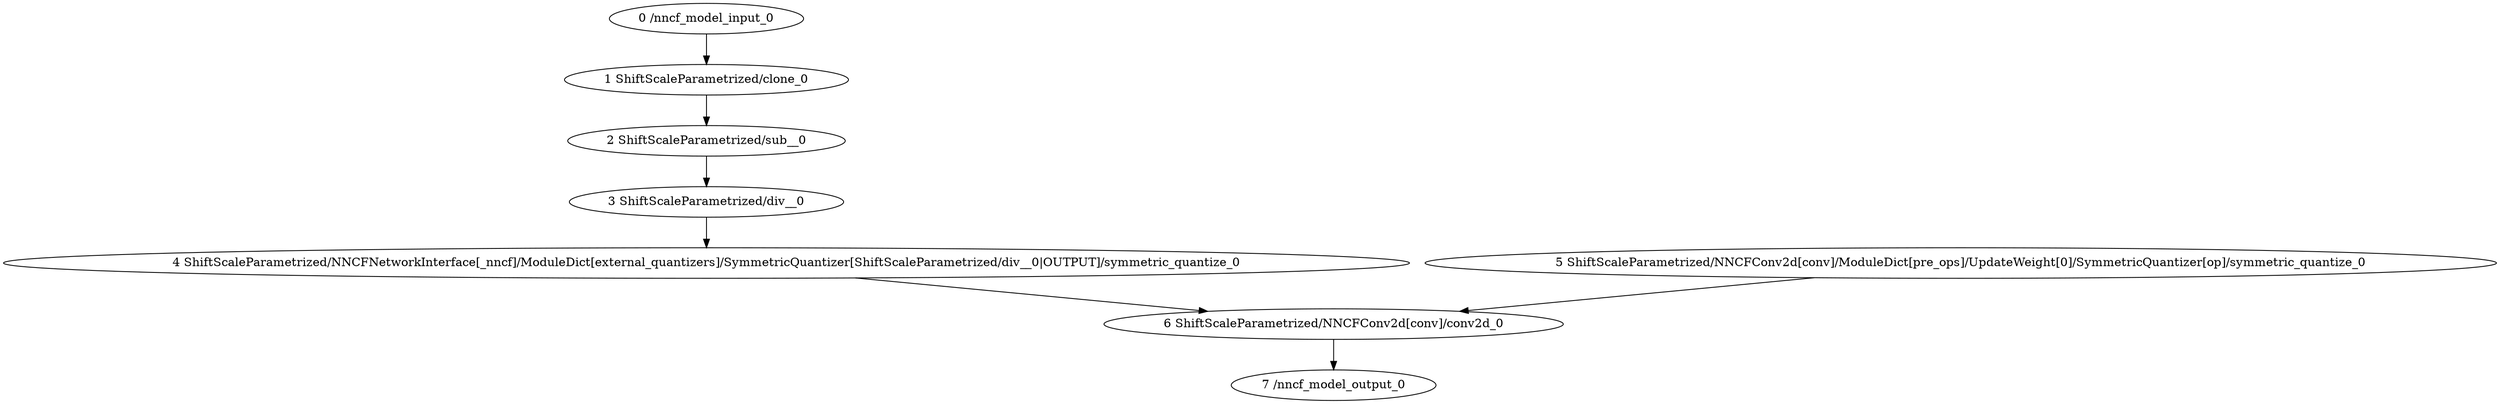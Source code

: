 strict digraph  {
"0 /nncf_model_input_0" [id=0, type=nncf_model_input];
"1 ShiftScaleParametrized/clone_0" [id=1, type=clone];
"2 ShiftScaleParametrized/sub__0" [id=2, type=sub_];
"3 ShiftScaleParametrized/div__0" [id=3, type=div_];
"4 ShiftScaleParametrized/NNCFNetworkInterface[_nncf]/ModuleDict[external_quantizers]/SymmetricQuantizer[ShiftScaleParametrized/div__0|OUTPUT]/symmetric_quantize_0" [id=4, type=symmetric_quantize];
"5 ShiftScaleParametrized/NNCFConv2d[conv]/ModuleDict[pre_ops]/UpdateWeight[0]/SymmetricQuantizer[op]/symmetric_quantize_0" [id=5, type=symmetric_quantize];
"6 ShiftScaleParametrized/NNCFConv2d[conv]/conv2d_0" [id=6, type=conv2d];
"7 /nncf_model_output_0" [id=7, type=nncf_model_output];
"0 /nncf_model_input_0" -> "1 ShiftScaleParametrized/clone_0";
"1 ShiftScaleParametrized/clone_0" -> "2 ShiftScaleParametrized/sub__0";
"2 ShiftScaleParametrized/sub__0" -> "3 ShiftScaleParametrized/div__0";
"3 ShiftScaleParametrized/div__0" -> "4 ShiftScaleParametrized/NNCFNetworkInterface[_nncf]/ModuleDict[external_quantizers]/SymmetricQuantizer[ShiftScaleParametrized/div__0|OUTPUT]/symmetric_quantize_0";
"4 ShiftScaleParametrized/NNCFNetworkInterface[_nncf]/ModuleDict[external_quantizers]/SymmetricQuantizer[ShiftScaleParametrized/div__0|OUTPUT]/symmetric_quantize_0" -> "6 ShiftScaleParametrized/NNCFConv2d[conv]/conv2d_0";
"5 ShiftScaleParametrized/NNCFConv2d[conv]/ModuleDict[pre_ops]/UpdateWeight[0]/SymmetricQuantizer[op]/symmetric_quantize_0" -> "6 ShiftScaleParametrized/NNCFConv2d[conv]/conv2d_0";
"6 ShiftScaleParametrized/NNCFConv2d[conv]/conv2d_0" -> "7 /nncf_model_output_0";
}
